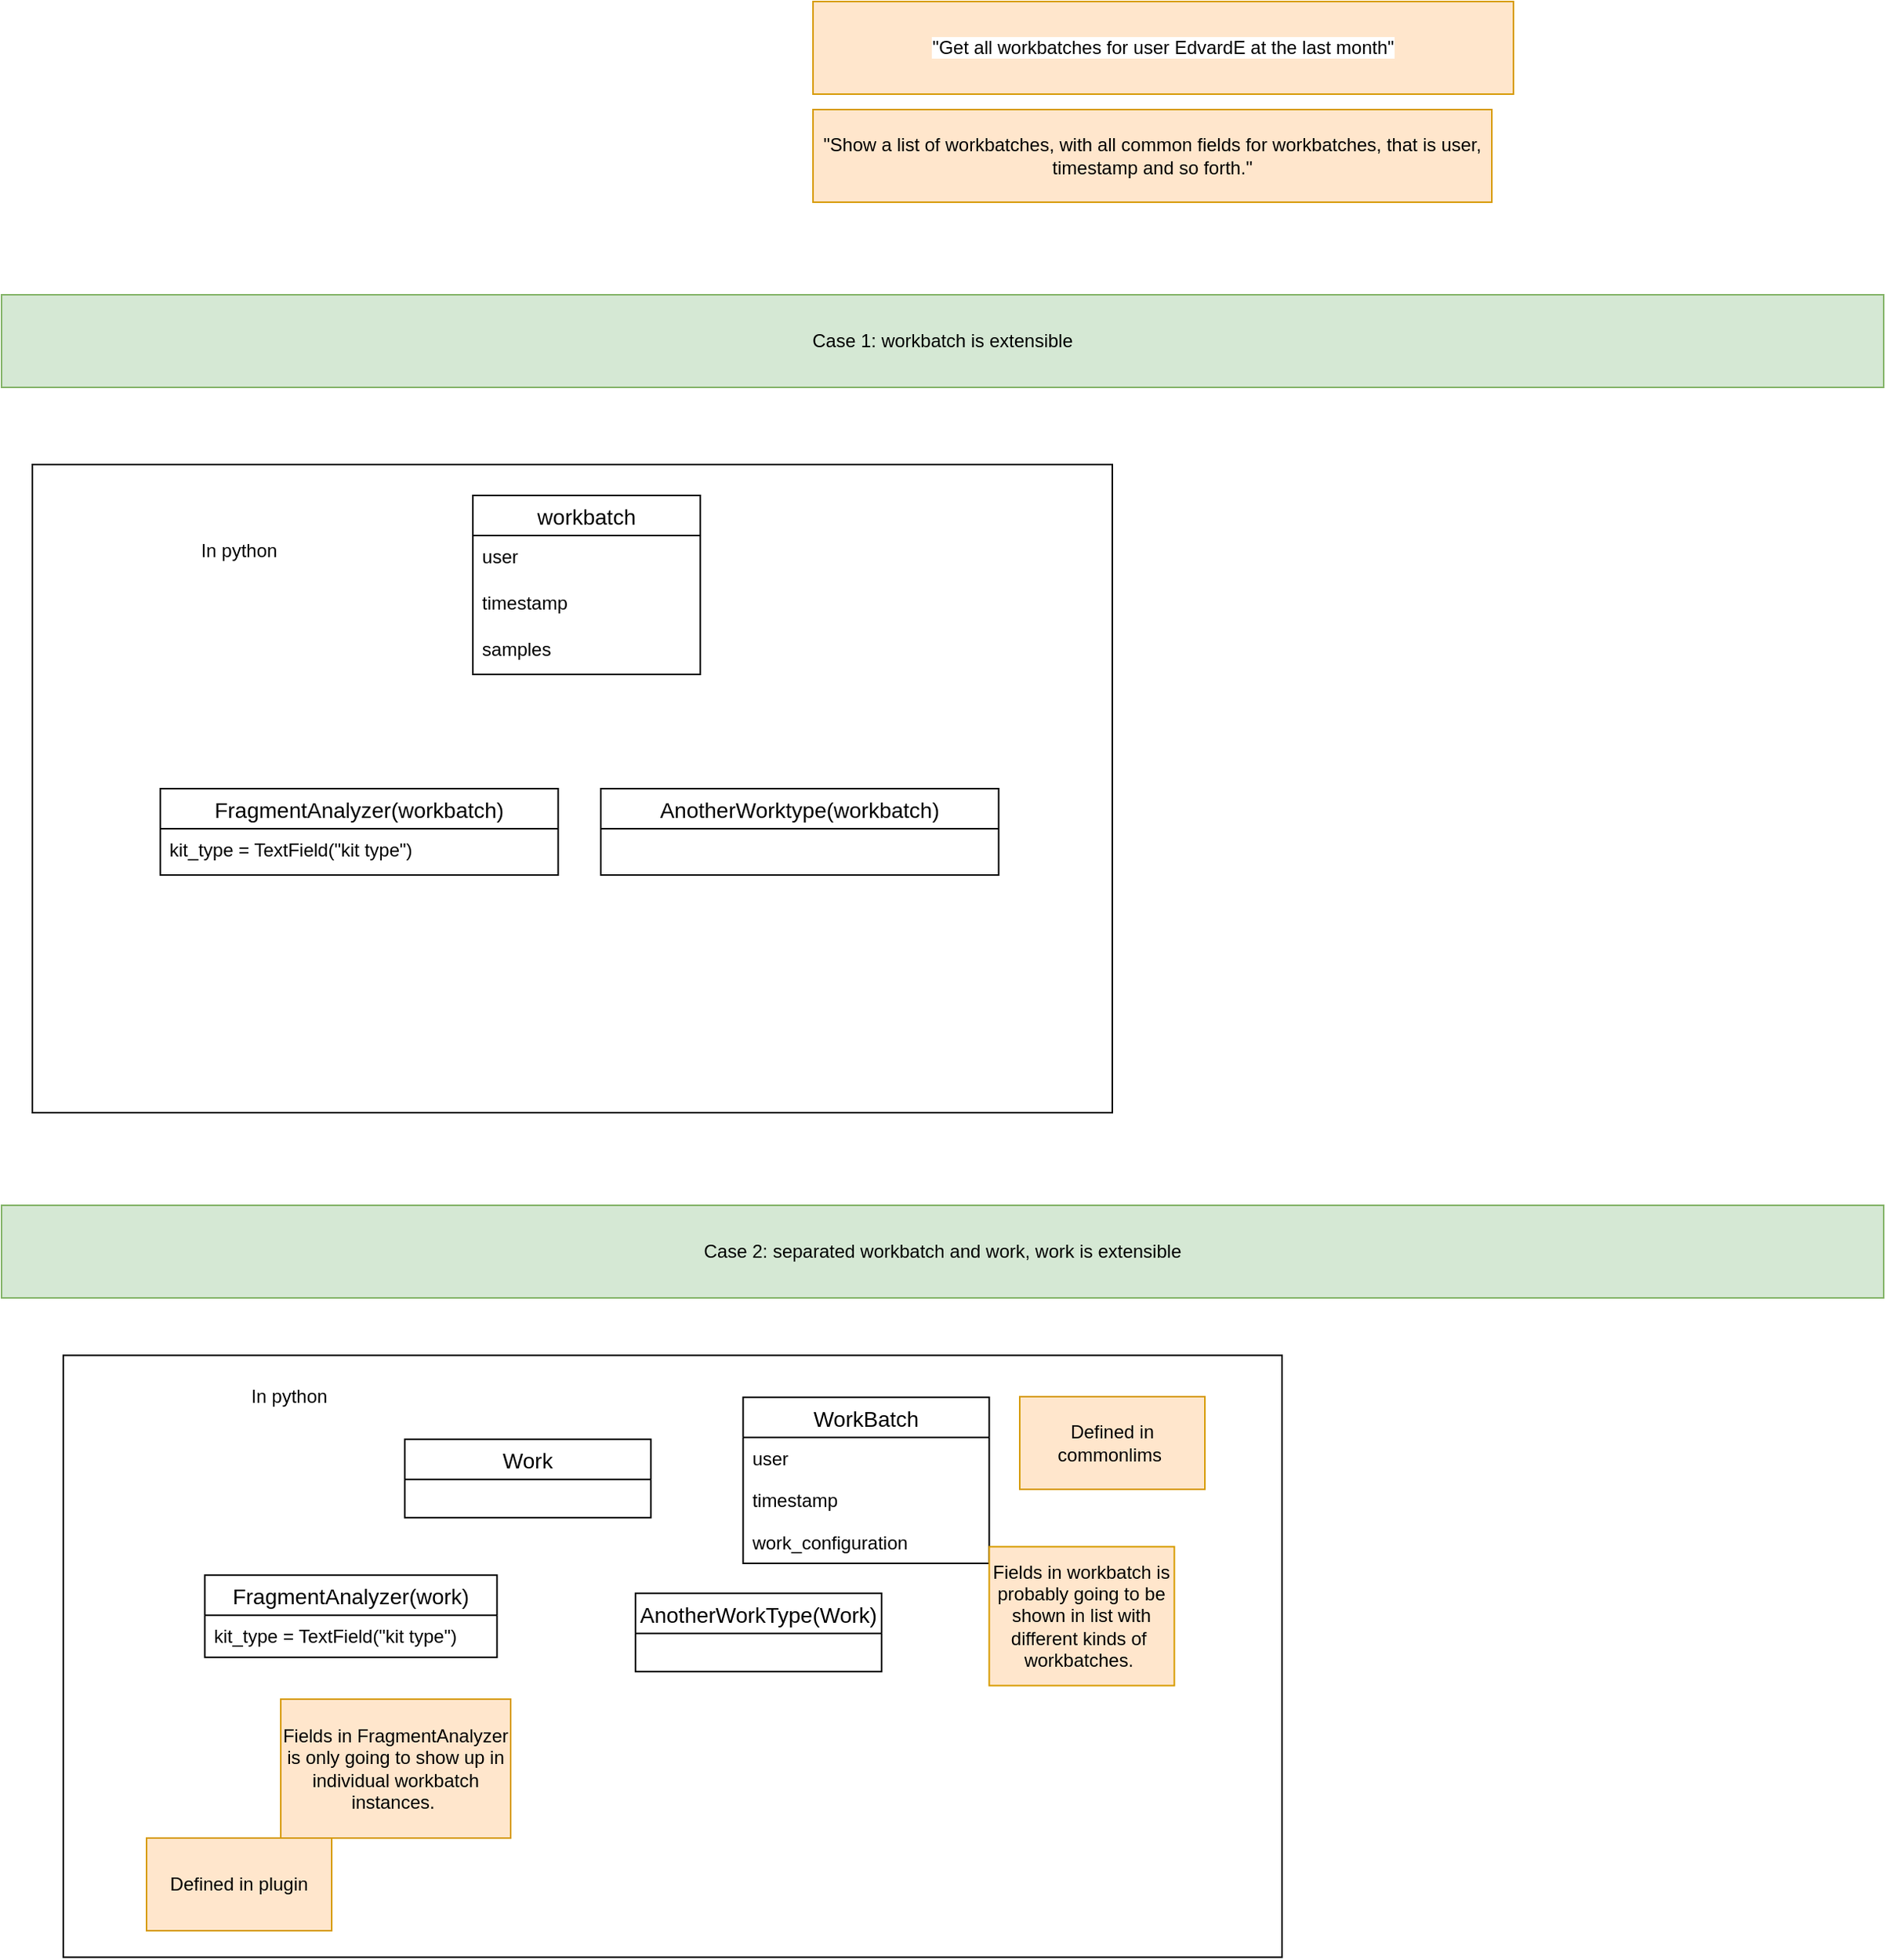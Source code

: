 <mxfile version="13.6.2" type="device"><diagram id="MvVPHS0DBCPYhiRqEoBd" name="Page-1"><mxGraphModel dx="1422" dy="815" grid="1" gridSize="10" guides="1" tooltips="1" connect="1" arrows="1" fold="1" page="1" pageScale="1" pageWidth="850" pageHeight="1100" math="0" shadow="0"><root><mxCell id="0"/><mxCell id="1" parent="0"/><mxCell id="HK-yog_psbBLwpmFvgA4-1" value="" style="group" vertex="1" connectable="0" parent="1"><mxGeometry x="150" y="340" width="700" height="420" as="geometry"/></mxCell><mxCell id="HK-yog_psbBLwpmFvgA4-2" value="" style="rounded=0;whiteSpace=wrap;html=1;" vertex="1" parent="HK-yog_psbBLwpmFvgA4-1"><mxGeometry width="700" height="420" as="geometry"/></mxCell><mxCell id="HK-yog_psbBLwpmFvgA4-3" value="FragmentAnalyzer(workbatch)" style="swimlane;fontStyle=0;childLayout=stackLayout;horizontal=1;startSize=26;horizontalStack=0;resizeParent=1;resizeParentMax=0;resizeLast=0;collapsible=1;marginBottom=0;align=center;fontSize=14;" vertex="1" parent="HK-yog_psbBLwpmFvgA4-1"><mxGeometry x="82.895" y="210" width="257.895" height="56" as="geometry"/></mxCell><mxCell id="HK-yog_psbBLwpmFvgA4-4" value="kit_type = TextField(&quot;kit type&quot;)" style="text;strokeColor=none;fillColor=none;spacingLeft=4;spacingRight=4;overflow=hidden;rotatable=0;points=[[0,0.5],[1,0.5]];portConstraint=eastwest;fontSize=12;" vertex="1" parent="HK-yog_psbBLwpmFvgA4-3"><mxGeometry y="26" width="257.895" height="30" as="geometry"/></mxCell><mxCell id="HK-yog_psbBLwpmFvgA4-7" value="AnotherWorktype(workbatch)" style="swimlane;fontStyle=0;childLayout=stackLayout;horizontal=1;startSize=26;horizontalStack=0;resizeParent=1;resizeParentMax=0;resizeLast=0;collapsible=1;marginBottom=0;align=center;fontSize=14;" vertex="1" parent="HK-yog_psbBLwpmFvgA4-1"><mxGeometry x="368.421" y="210" width="257.895" height="56" as="geometry"/></mxCell><mxCell id="HK-yog_psbBLwpmFvgA4-11" value="workbatch" style="swimlane;fontStyle=0;childLayout=stackLayout;horizontal=1;startSize=26;horizontalStack=0;resizeParent=1;resizeParentMax=0;resizeLast=0;collapsible=1;marginBottom=0;align=center;fontSize=14;" vertex="1" parent="HK-yog_psbBLwpmFvgA4-1"><mxGeometry x="285.526" y="20" width="147.368" height="116" as="geometry"/></mxCell><mxCell id="HK-yog_psbBLwpmFvgA4-12" value="user" style="text;strokeColor=none;fillColor=none;spacingLeft=4;spacingRight=4;overflow=hidden;rotatable=0;points=[[0,0.5],[1,0.5]];portConstraint=eastwest;fontSize=12;" vertex="1" parent="HK-yog_psbBLwpmFvgA4-11"><mxGeometry y="26" width="147.368" height="30" as="geometry"/></mxCell><mxCell id="HK-yog_psbBLwpmFvgA4-13" value="timestamp" style="text;strokeColor=none;fillColor=none;spacingLeft=4;spacingRight=4;overflow=hidden;rotatable=0;points=[[0,0.5],[1,0.5]];portConstraint=eastwest;fontSize=12;" vertex="1" parent="HK-yog_psbBLwpmFvgA4-11"><mxGeometry y="56" width="147.368" height="30" as="geometry"/></mxCell><mxCell id="HK-yog_psbBLwpmFvgA4-14" value="samples" style="text;strokeColor=none;fillColor=none;spacingLeft=4;spacingRight=4;overflow=hidden;rotatable=0;points=[[0,0.5],[1,0.5]];portConstraint=eastwest;fontSize=12;" vertex="1" parent="HK-yog_psbBLwpmFvgA4-11"><mxGeometry y="86" width="147.368" height="30" as="geometry"/></mxCell><mxCell id="HK-yog_psbBLwpmFvgA4-15" value="In python" style="text;html=1;strokeColor=none;fillColor=none;align=center;verticalAlign=middle;whiteSpace=wrap;rounded=0;" vertex="1" parent="HK-yog_psbBLwpmFvgA4-1"><mxGeometry x="27.632" y="36" width="211.842" height="40" as="geometry"/></mxCell><mxCell id="HK-yog_psbBLwpmFvgA4-24" value="" style="group" vertex="1" connectable="0" parent="1"><mxGeometry x="180" y="890" width="780" height="417.21" as="geometry"/></mxCell><mxCell id="HK-yog_psbBLwpmFvgA4-25" value="" style="rounded=0;whiteSpace=wrap;html=1;" vertex="1" parent="HK-yog_psbBLwpmFvgA4-24"><mxGeometry x="-9.97" y="27.21" width="789.97" height="390" as="geometry"/></mxCell><mxCell id="HK-yog_psbBLwpmFvgA4-26" value="In python" style="text;html=1;strokeColor=none;fillColor=none;align=center;verticalAlign=middle;whiteSpace=wrap;rounded=0;" vertex="1" parent="HK-yog_psbBLwpmFvgA4-24"><mxGeometry x="21.934" y="36.279" width="229.305" height="36.279" as="geometry"/></mxCell><mxCell id="HK-yog_psbBLwpmFvgA4-27" value="Work" style="swimlane;fontStyle=0;childLayout=stackLayout;horizontal=1;startSize=26;horizontalStack=0;resizeParent=1;resizeParentMax=0;resizeLast=0;collapsible=1;marginBottom=0;align=center;fontSize=14;" vertex="1" parent="HK-yog_psbBLwpmFvgA4-24"><mxGeometry x="211.36" y="81.628" width="159.517" height="50.791" as="geometry"/></mxCell><mxCell id="HK-yog_psbBLwpmFvgA4-28" value="FragmentAnalyzer(work)" style="swimlane;fontStyle=0;childLayout=stackLayout;horizontal=1;startSize=26;horizontalStack=0;resizeParent=1;resizeParentMax=0;resizeLast=0;collapsible=1;marginBottom=0;align=center;fontSize=14;" vertex="1" parent="HK-yog_psbBLwpmFvgA4-24"><mxGeometry x="81.752" y="169.605" width="189.426" height="53.209" as="geometry"/></mxCell><mxCell id="HK-yog_psbBLwpmFvgA4-29" value="kit_type = TextField(&quot;kit type&quot;)" style="text;strokeColor=none;fillColor=none;spacingLeft=4;spacingRight=4;overflow=hidden;rotatable=0;points=[[0,0.5],[1,0.5]];portConstraint=eastwest;fontSize=12;" vertex="1" parent="HK-yog_psbBLwpmFvgA4-28"><mxGeometry y="26" width="189.426" height="27.209" as="geometry"/></mxCell><mxCell id="HK-yog_psbBLwpmFvgA4-30" value="AnotherWorkType(Work)" style="swimlane;fontStyle=0;childLayout=stackLayout;horizontal=1;startSize=26;horizontalStack=0;resizeParent=1;resizeParentMax=0;resizeLast=0;collapsible=1;marginBottom=0;align=center;fontSize=14;" vertex="1" parent="HK-yog_psbBLwpmFvgA4-24"><mxGeometry x="360.906" y="181.395" width="159.517" height="50.791" as="geometry"/></mxCell><mxCell id="HK-yog_psbBLwpmFvgA4-31" value="WorkBatch" style="swimlane;fontStyle=0;childLayout=stackLayout;horizontal=1;startSize=26;horizontalStack=0;resizeParent=1;resizeParentMax=0;resizeLast=0;collapsible=1;marginBottom=0;align=center;fontSize=14;" vertex="1" parent="HK-yog_psbBLwpmFvgA4-24"><mxGeometry x="430.695" y="54.419" width="159.517" height="107.628" as="geometry"/></mxCell><mxCell id="HK-yog_psbBLwpmFvgA4-32" value="user" style="text;strokeColor=none;fillColor=none;spacingLeft=4;spacingRight=4;overflow=hidden;rotatable=0;points=[[0,0.5],[1,0.5]];portConstraint=eastwest;fontSize=12;" vertex="1" parent="HK-yog_psbBLwpmFvgA4-31"><mxGeometry y="26" width="159.517" height="27.209" as="geometry"/></mxCell><mxCell id="HK-yog_psbBLwpmFvgA4-33" value="timestamp" style="text;strokeColor=none;fillColor=none;spacingLeft=4;spacingRight=4;overflow=hidden;rotatable=0;points=[[0,0.5],[1,0.5]];portConstraint=eastwest;fontSize=12;" vertex="1" parent="HK-yog_psbBLwpmFvgA4-31"><mxGeometry y="53.209" width="159.517" height="27.209" as="geometry"/></mxCell><mxCell id="HK-yog_psbBLwpmFvgA4-34" value="work_configuration" style="text;strokeColor=none;fillColor=none;spacingLeft=4;spacingRight=4;overflow=hidden;rotatable=0;points=[[0,0.5],[1,0.5]];portConstraint=eastwest;fontSize=12;" vertex="1" parent="HK-yog_psbBLwpmFvgA4-31"><mxGeometry y="80.419" width="159.517" height="27.209" as="geometry"/></mxCell><mxCell id="HK-yog_psbBLwpmFvgA4-49" value="Fields in FragmentAnalyzer is only going to show up in individual workbatch instances.&amp;nbsp;" style="whiteSpace=wrap;html=1;rounded=0;fillColor=#ffe6cc;strokeColor=#d79b00;" vertex="1" parent="HK-yog_psbBLwpmFvgA4-24"><mxGeometry x="131" y="250" width="149" height="90" as="geometry"/></mxCell><mxCell id="HK-yog_psbBLwpmFvgA4-50" value="Fields in workbatch is probably going to be shown in list with different kinds of&amp;nbsp; workbatches.&amp;nbsp;" style="whiteSpace=wrap;html=1;rounded=0;fillColor=#ffe6cc;strokeColor=#d79b00;" vertex="1" parent="HK-yog_psbBLwpmFvgA4-24"><mxGeometry x="590.21" y="151.21" width="120" height="90" as="geometry"/></mxCell><mxCell id="HK-yog_psbBLwpmFvgA4-51" value="Defined in commonlims&amp;nbsp;" style="whiteSpace=wrap;html=1;rounded=0;fillColor=#ffe6cc;strokeColor=#d79b00;" vertex="1" parent="HK-yog_psbBLwpmFvgA4-24"><mxGeometry x="610" y="54" width="120" height="60" as="geometry"/></mxCell><mxCell id="HK-yog_psbBLwpmFvgA4-52" value="Defined in plugin" style="whiteSpace=wrap;html=1;rounded=0;fillColor=#ffe6cc;strokeColor=#d79b00;" vertex="1" parent="HK-yog_psbBLwpmFvgA4-24"><mxGeometry x="44" y="340" width="120" height="60" as="geometry"/></mxCell><mxCell id="HK-yog_psbBLwpmFvgA4-35" value="&lt;span style=&quot;color: rgb(0 , 0 , 0) ; font-family: &amp;#34;helvetica&amp;#34; ; font-size: 12px ; font-style: normal ; font-weight: 400 ; letter-spacing: normal ; text-align: center ; text-indent: 0px ; text-transform: none ; word-spacing: 0px ; background-color: rgb(255 , 255 , 255) ; display: inline ; float: none&quot;&gt;&quot;Get all workbatches for user EdvardE at the last month&quot;&lt;/span&gt;" style="whiteSpace=wrap;html=1;rounded=0;fillColor=#ffe6cc;strokeColor=#d79b00;" vertex="1" parent="1"><mxGeometry x="656" y="40" width="454" height="60" as="geometry"/></mxCell><mxCell id="HK-yog_psbBLwpmFvgA4-36" value="Case 1: workbatch is extensible" style="rounded=0;whiteSpace=wrap;html=1;fillColor=#d5e8d4;strokeColor=#82b366;" vertex="1" parent="1"><mxGeometry x="130" y="230" width="1220" height="60" as="geometry"/></mxCell><mxCell id="HK-yog_psbBLwpmFvgA4-47" value="Case 2: separated workbatch and work, work is extensible" style="rounded=0;whiteSpace=wrap;html=1;fillColor=#d5e8d4;strokeColor=#82b366;" vertex="1" parent="1"><mxGeometry x="130" y="820" width="1220" height="60" as="geometry"/></mxCell><mxCell id="HK-yog_psbBLwpmFvgA4-48" value="&quot;Show a list of workbatches, with all common fields for workbatches, that is user, timestamp and so forth.&quot;" style="whiteSpace=wrap;html=1;rounded=0;fillColor=#ffe6cc;strokeColor=#d79b00;" vertex="1" parent="1"><mxGeometry x="656" y="110" width="440" height="60" as="geometry"/></mxCell></root></mxGraphModel></diagram></mxfile>